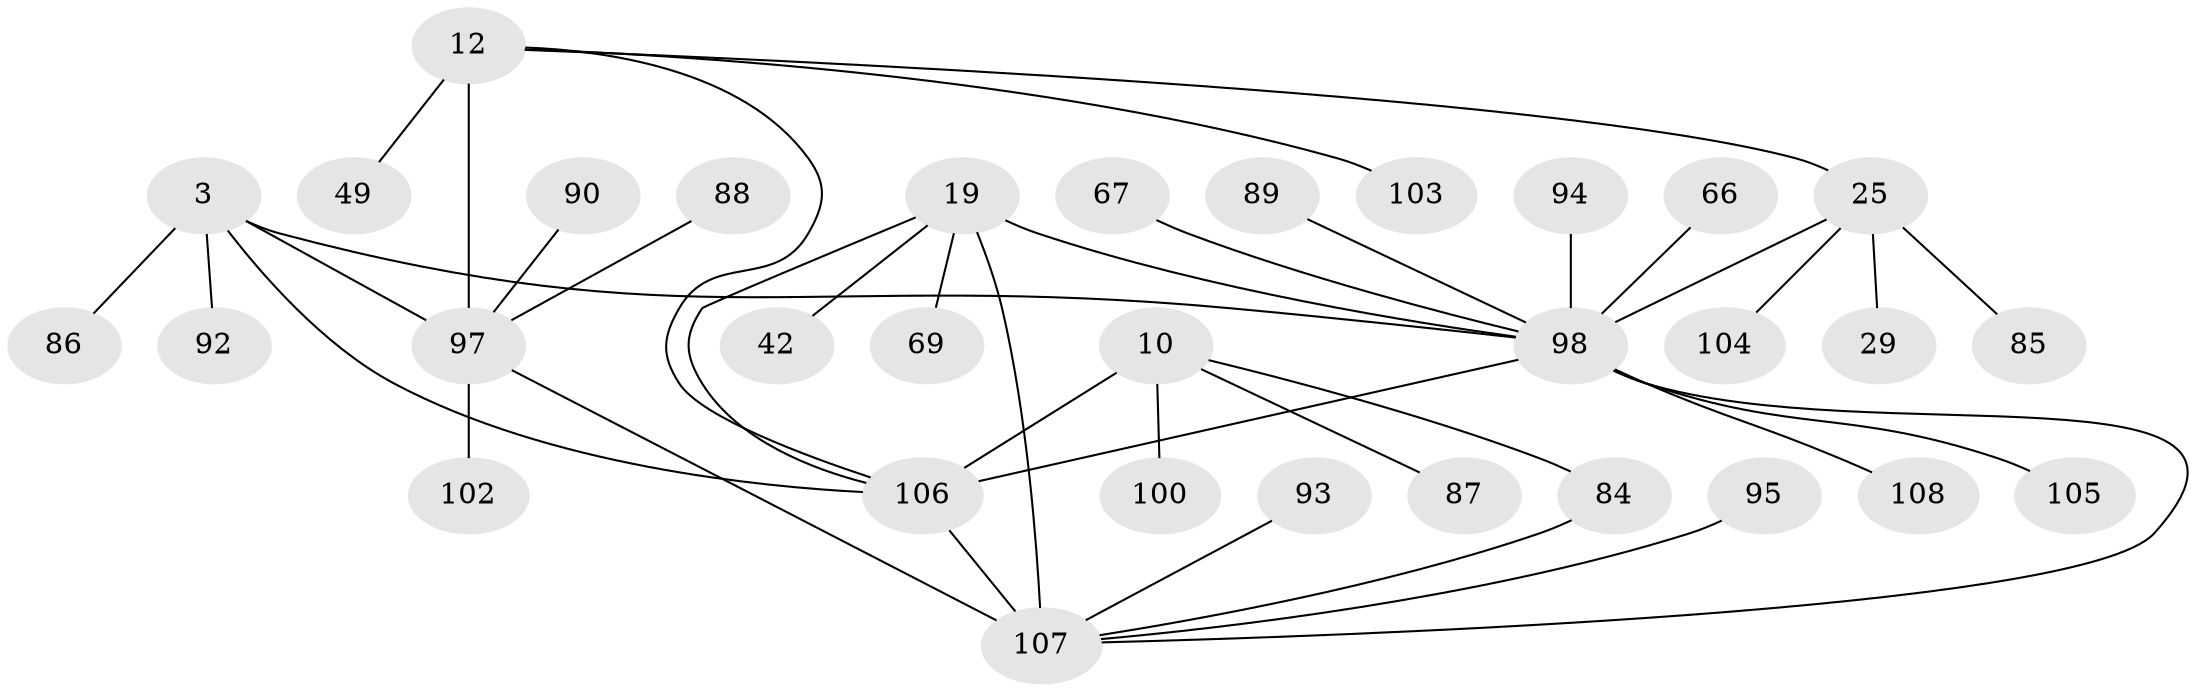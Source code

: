 // original degree distribution, {7: 0.037037037037037035, 11: 0.009259259259259259, 6: 0.07407407407407407, 9: 0.037037037037037035, 5: 0.027777777777777776, 8: 0.018518518518518517, 10: 0.027777777777777776, 1: 0.5555555555555556, 3: 0.037037037037037035, 2: 0.16666666666666666, 4: 0.009259259259259259}
// Generated by graph-tools (version 1.1) at 2025/58/03/04/25 21:58:37]
// undirected, 32 vertices, 39 edges
graph export_dot {
graph [start="1"]
  node [color=gray90,style=filled];
  3 [super="+1"];
  10 [super="+8"];
  12 [super="+11"];
  19 [super="+17"];
  25 [super="+21+22"];
  29;
  42 [super="+28+31"];
  49;
  66 [super="+53"];
  67 [super="+58+61"];
  69;
  84;
  85;
  86;
  87;
  88;
  89;
  90;
  92 [super="+91"];
  93;
  94;
  95;
  97 [super="+40+70+76+78+82+83"];
  98 [super="+24+36+63+65+96"];
  100 [super="+51+68"];
  102 [super="+81"];
  103 [super="+54"];
  104;
  105;
  106 [super="+101"];
  107 [super="+52+47+48+60+62+77+80"];
  108 [super="+33"];
  3 -- 86;
  3 -- 92;
  3 -- 97;
  3 -- 98 [weight=7];
  3 -- 106;
  10 -- 84;
  10 -- 87;
  10 -- 100;
  10 -- 106 [weight=6];
  12 -- 49;
  12 -- 25;
  12 -- 103;
  12 -- 97 [weight=6];
  12 -- 106;
  19 -- 69;
  19 -- 42;
  19 -- 107 [weight=6];
  19 -- 98;
  19 -- 106;
  25 -- 29;
  25 -- 104;
  25 -- 85;
  25 -- 98 [weight=7];
  66 -- 98;
  67 -- 98;
  84 -- 107;
  88 -- 97;
  89 -- 98;
  90 -- 97;
  93 -- 107;
  94 -- 98;
  95 -- 107;
  97 -- 102;
  97 -- 107;
  98 -- 107 [weight=2];
  98 -- 108;
  98 -- 105;
  98 -- 106;
  106 -- 107;
}
